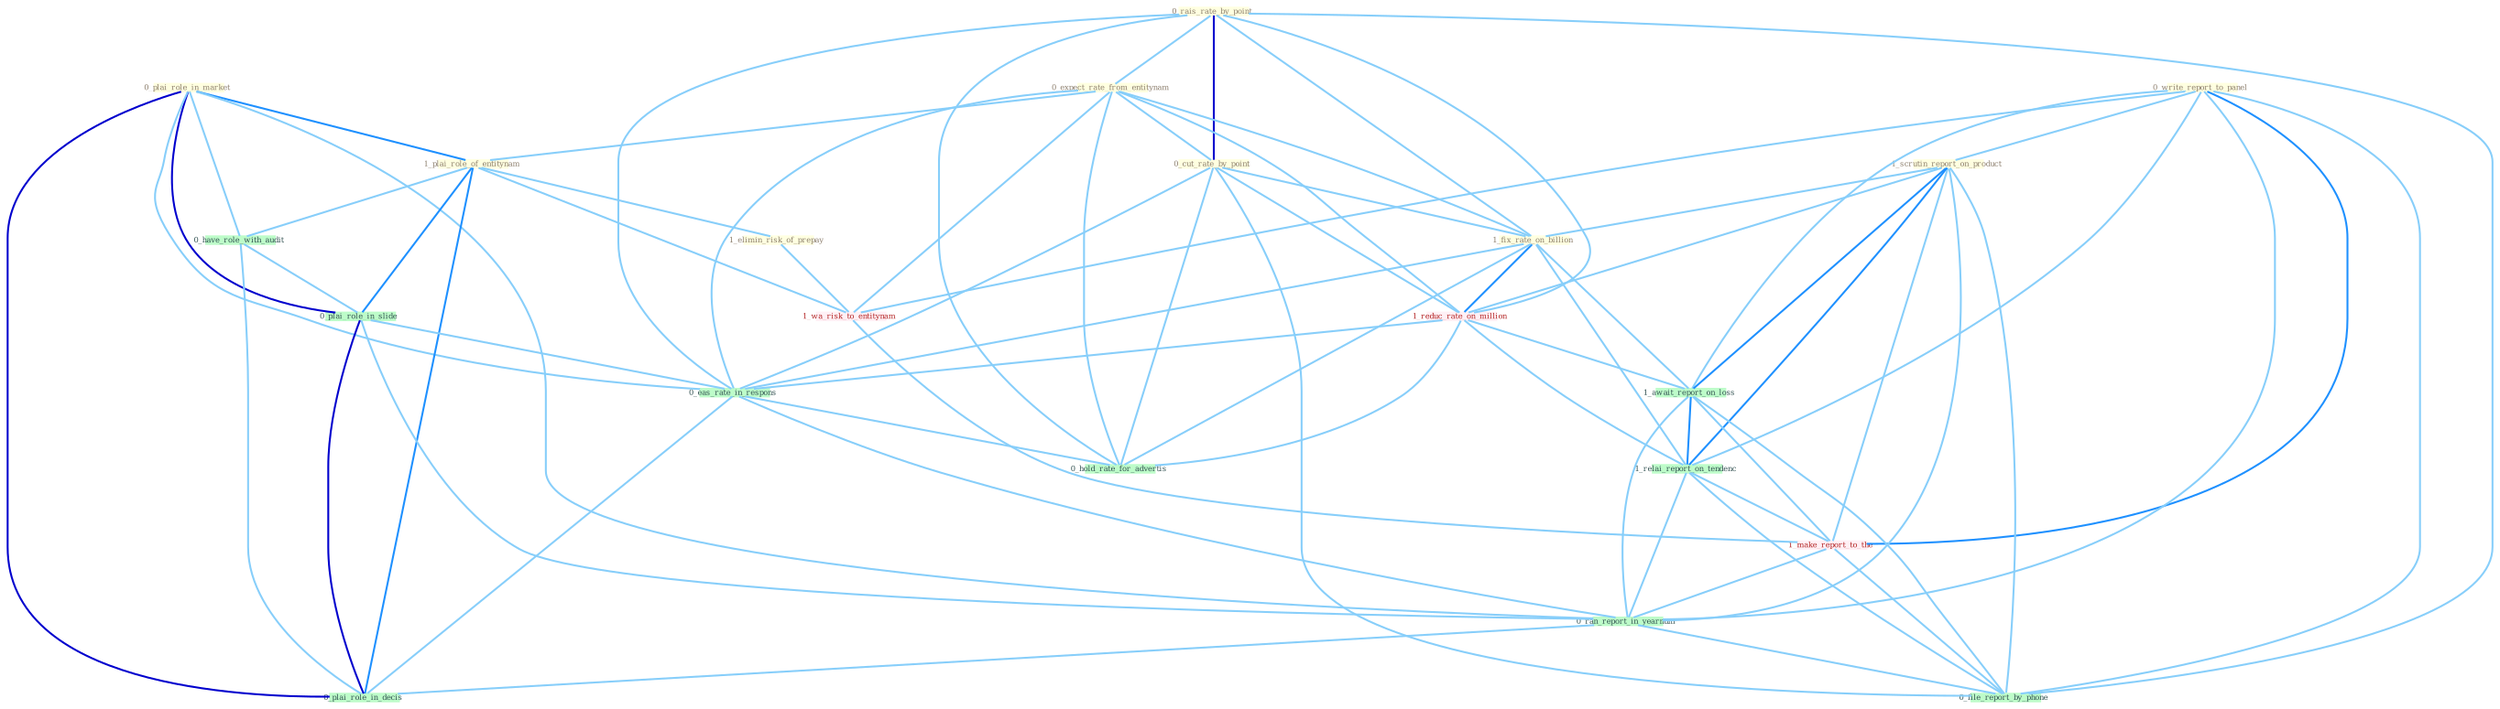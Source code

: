 Graph G{ 
    node
    [shape=polygon,style=filled,width=.5,height=.06,color="#BDFCC9",fixedsize=true,fontsize=4,
    fontcolor="#2f4f4f"];
    {node
    [color="#ffffe0", fontcolor="#8b7d6b"] "0_plai_role_in_market " "0_rais_rate_by_point " "0_expect_rate_from_entitynam " "1_plai_role_of_entitynam " "0_write_report_to_panel " "0_cut_rate_by_point " "1_elimin_risk_of_prepay " "1_scrutin_report_on_product " "1_fix_rate_on_billion "}
{node [color="#fff0f5", fontcolor="#b22222"] "1_wa_risk_to_entitynam " "1_reduc_rate_on_million " "1_make_report_to_the "}
edge [color="#B0E2FF"];

	"0_plai_role_in_market " -- "1_plai_role_of_entitynam " [w="2", color="#1e90ff" , len=0.8];
	"0_plai_role_in_market " -- "0_have_role_with_audit " [w="1", color="#87cefa" ];
	"0_plai_role_in_market " -- "0_plai_role_in_slide " [w="3", color="#0000cd" , len=0.6];
	"0_plai_role_in_market " -- "0_eas_rate_in_respons " [w="1", color="#87cefa" ];
	"0_plai_role_in_market " -- "0_ran_report_in_yearnum " [w="1", color="#87cefa" ];
	"0_plai_role_in_market " -- "0_plai_role_in_decis " [w="3", color="#0000cd" , len=0.6];
	"0_rais_rate_by_point " -- "0_expect_rate_from_entitynam " [w="1", color="#87cefa" ];
	"0_rais_rate_by_point " -- "0_cut_rate_by_point " [w="3", color="#0000cd" , len=0.6];
	"0_rais_rate_by_point " -- "1_fix_rate_on_billion " [w="1", color="#87cefa" ];
	"0_rais_rate_by_point " -- "1_reduc_rate_on_million " [w="1", color="#87cefa" ];
	"0_rais_rate_by_point " -- "0_eas_rate_in_respons " [w="1", color="#87cefa" ];
	"0_rais_rate_by_point " -- "0_file_report_by_phone " [w="1", color="#87cefa" ];
	"0_rais_rate_by_point " -- "0_hold_rate_for_advertis " [w="1", color="#87cefa" ];
	"0_expect_rate_from_entitynam " -- "1_plai_role_of_entitynam " [w="1", color="#87cefa" ];
	"0_expect_rate_from_entitynam " -- "0_cut_rate_by_point " [w="1", color="#87cefa" ];
	"0_expect_rate_from_entitynam " -- "1_fix_rate_on_billion " [w="1", color="#87cefa" ];
	"0_expect_rate_from_entitynam " -- "1_wa_risk_to_entitynam " [w="1", color="#87cefa" ];
	"0_expect_rate_from_entitynam " -- "1_reduc_rate_on_million " [w="1", color="#87cefa" ];
	"0_expect_rate_from_entitynam " -- "0_eas_rate_in_respons " [w="1", color="#87cefa" ];
	"0_expect_rate_from_entitynam " -- "0_hold_rate_for_advertis " [w="1", color="#87cefa" ];
	"1_plai_role_of_entitynam " -- "1_elimin_risk_of_prepay " [w="1", color="#87cefa" ];
	"1_plai_role_of_entitynam " -- "1_wa_risk_to_entitynam " [w="1", color="#87cefa" ];
	"1_plai_role_of_entitynam " -- "0_have_role_with_audit " [w="1", color="#87cefa" ];
	"1_plai_role_of_entitynam " -- "0_plai_role_in_slide " [w="2", color="#1e90ff" , len=0.8];
	"1_plai_role_of_entitynam " -- "0_plai_role_in_decis " [w="2", color="#1e90ff" , len=0.8];
	"0_write_report_to_panel " -- "1_scrutin_report_on_product " [w="1", color="#87cefa" ];
	"0_write_report_to_panel " -- "1_wa_risk_to_entitynam " [w="1", color="#87cefa" ];
	"0_write_report_to_panel " -- "1_await_report_on_loss " [w="1", color="#87cefa" ];
	"0_write_report_to_panel " -- "1_relai_report_on_tendenc " [w="1", color="#87cefa" ];
	"0_write_report_to_panel " -- "1_make_report_to_the " [w="2", color="#1e90ff" , len=0.8];
	"0_write_report_to_panel " -- "0_ran_report_in_yearnum " [w="1", color="#87cefa" ];
	"0_write_report_to_panel " -- "0_file_report_by_phone " [w="1", color="#87cefa" ];
	"0_cut_rate_by_point " -- "1_fix_rate_on_billion " [w="1", color="#87cefa" ];
	"0_cut_rate_by_point " -- "1_reduc_rate_on_million " [w="1", color="#87cefa" ];
	"0_cut_rate_by_point " -- "0_eas_rate_in_respons " [w="1", color="#87cefa" ];
	"0_cut_rate_by_point " -- "0_file_report_by_phone " [w="1", color="#87cefa" ];
	"0_cut_rate_by_point " -- "0_hold_rate_for_advertis " [w="1", color="#87cefa" ];
	"1_elimin_risk_of_prepay " -- "1_wa_risk_to_entitynam " [w="1", color="#87cefa" ];
	"1_scrutin_report_on_product " -- "1_fix_rate_on_billion " [w="1", color="#87cefa" ];
	"1_scrutin_report_on_product " -- "1_reduc_rate_on_million " [w="1", color="#87cefa" ];
	"1_scrutin_report_on_product " -- "1_await_report_on_loss " [w="2", color="#1e90ff" , len=0.8];
	"1_scrutin_report_on_product " -- "1_relai_report_on_tendenc " [w="2", color="#1e90ff" , len=0.8];
	"1_scrutin_report_on_product " -- "1_make_report_to_the " [w="1", color="#87cefa" ];
	"1_scrutin_report_on_product " -- "0_ran_report_in_yearnum " [w="1", color="#87cefa" ];
	"1_scrutin_report_on_product " -- "0_file_report_by_phone " [w="1", color="#87cefa" ];
	"1_fix_rate_on_billion " -- "1_reduc_rate_on_million " [w="2", color="#1e90ff" , len=0.8];
	"1_fix_rate_on_billion " -- "1_await_report_on_loss " [w="1", color="#87cefa" ];
	"1_fix_rate_on_billion " -- "1_relai_report_on_tendenc " [w="1", color="#87cefa" ];
	"1_fix_rate_on_billion " -- "0_eas_rate_in_respons " [w="1", color="#87cefa" ];
	"1_fix_rate_on_billion " -- "0_hold_rate_for_advertis " [w="1", color="#87cefa" ];
	"1_wa_risk_to_entitynam " -- "1_make_report_to_the " [w="1", color="#87cefa" ];
	"0_have_role_with_audit " -- "0_plai_role_in_slide " [w="1", color="#87cefa" ];
	"0_have_role_with_audit " -- "0_plai_role_in_decis " [w="1", color="#87cefa" ];
	"1_reduc_rate_on_million " -- "1_await_report_on_loss " [w="1", color="#87cefa" ];
	"1_reduc_rate_on_million " -- "1_relai_report_on_tendenc " [w="1", color="#87cefa" ];
	"1_reduc_rate_on_million " -- "0_eas_rate_in_respons " [w="1", color="#87cefa" ];
	"1_reduc_rate_on_million " -- "0_hold_rate_for_advertis " [w="1", color="#87cefa" ];
	"1_await_report_on_loss " -- "1_relai_report_on_tendenc " [w="2", color="#1e90ff" , len=0.8];
	"1_await_report_on_loss " -- "1_make_report_to_the " [w="1", color="#87cefa" ];
	"1_await_report_on_loss " -- "0_ran_report_in_yearnum " [w="1", color="#87cefa" ];
	"1_await_report_on_loss " -- "0_file_report_by_phone " [w="1", color="#87cefa" ];
	"1_relai_report_on_tendenc " -- "1_make_report_to_the " [w="1", color="#87cefa" ];
	"1_relai_report_on_tendenc " -- "0_ran_report_in_yearnum " [w="1", color="#87cefa" ];
	"1_relai_report_on_tendenc " -- "0_file_report_by_phone " [w="1", color="#87cefa" ];
	"0_plai_role_in_slide " -- "0_eas_rate_in_respons " [w="1", color="#87cefa" ];
	"0_plai_role_in_slide " -- "0_ran_report_in_yearnum " [w="1", color="#87cefa" ];
	"0_plai_role_in_slide " -- "0_plai_role_in_decis " [w="3", color="#0000cd" , len=0.6];
	"1_make_report_to_the " -- "0_ran_report_in_yearnum " [w="1", color="#87cefa" ];
	"1_make_report_to_the " -- "0_file_report_by_phone " [w="1", color="#87cefa" ];
	"0_eas_rate_in_respons " -- "0_ran_report_in_yearnum " [w="1", color="#87cefa" ];
	"0_eas_rate_in_respons " -- "0_plai_role_in_decis " [w="1", color="#87cefa" ];
	"0_eas_rate_in_respons " -- "0_hold_rate_for_advertis " [w="1", color="#87cefa" ];
	"0_ran_report_in_yearnum " -- "0_file_report_by_phone " [w="1", color="#87cefa" ];
	"0_ran_report_in_yearnum " -- "0_plai_role_in_decis " [w="1", color="#87cefa" ];
}
